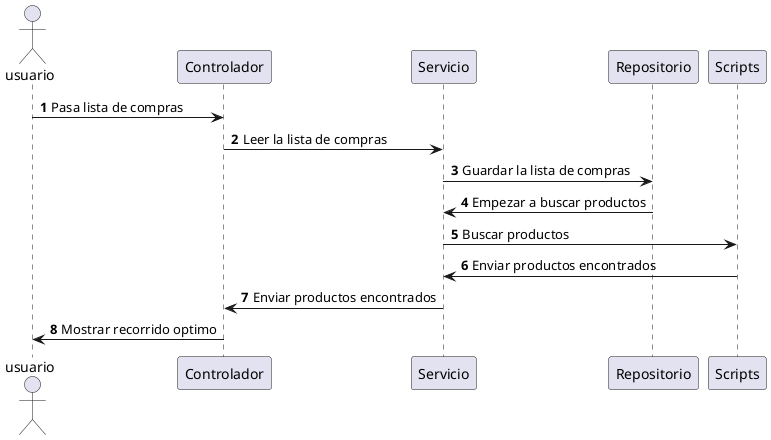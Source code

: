 @startuml
autonumber
actor usuario
usuario -> "Controlador" : Pasa lista de compras
"Controlador" -> "Servicio" : Leer la lista de compras
"Servicio" -> "Repositorio" : Guardar la lista de compras
"Repositorio" -> "Servicio" : Empezar a buscar productos
"Servicio" -> "Scripts" : Buscar productos
"Scripts" -> "Servicio" : Enviar productos encontrados
"Servicio" -> "Controlador" : Enviar productos encontrados
"Controlador" -> usuario : Mostrar recorrido optimo

@enduml
